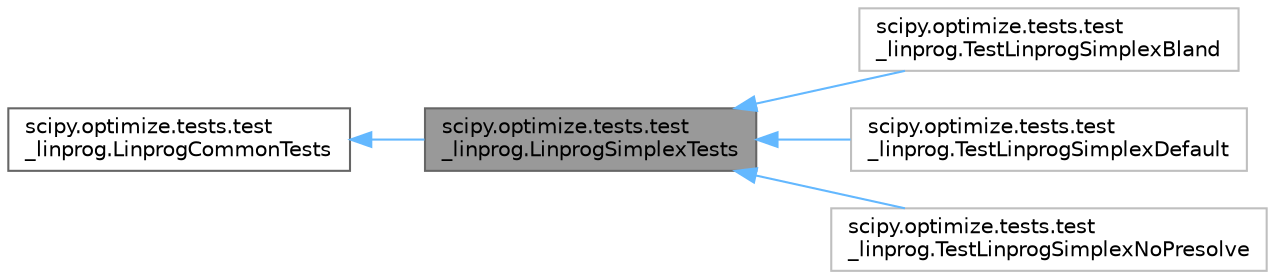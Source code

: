 digraph "scipy.optimize.tests.test_linprog.LinprogSimplexTests"
{
 // LATEX_PDF_SIZE
  bgcolor="transparent";
  edge [fontname=Helvetica,fontsize=10,labelfontname=Helvetica,labelfontsize=10];
  node [fontname=Helvetica,fontsize=10,shape=box,height=0.2,width=0.4];
  rankdir="LR";
  Node1 [id="Node000001",label="scipy.optimize.tests.test\l_linprog.LinprogSimplexTests",height=0.2,width=0.4,color="gray40", fillcolor="grey60", style="filled", fontcolor="black",tooltip=" "];
  Node2 -> Node1 [id="edge1_Node000001_Node000002",dir="back",color="steelblue1",style="solid",tooltip=" "];
  Node2 [id="Node000002",label="scipy.optimize.tests.test\l_linprog.LinprogCommonTests",height=0.2,width=0.4,color="gray40", fillcolor="white", style="filled",URL="$d8/d54/classscipy_1_1optimize_1_1tests_1_1test__linprog_1_1LinprogCommonTests.html",tooltip="Common Tests #."];
  Node1 -> Node3 [id="edge2_Node000001_Node000003",dir="back",color="steelblue1",style="solid",tooltip=" "];
  Node3 [id="Node000003",label="scipy.optimize.tests.test\l_linprog.TestLinprogSimplexBland",height=0.2,width=0.4,color="grey75", fillcolor="white", style="filled",URL="$d1/d8c/classscipy_1_1optimize_1_1tests_1_1test__linprog_1_1TestLinprogSimplexBland.html",tooltip=" "];
  Node1 -> Node4 [id="edge3_Node000001_Node000004",dir="back",color="steelblue1",style="solid",tooltip=" "];
  Node4 [id="Node000004",label="scipy.optimize.tests.test\l_linprog.TestLinprogSimplexDefault",height=0.2,width=0.4,color="grey75", fillcolor="white", style="filled",URL="$da/d94/classscipy_1_1optimize_1_1tests_1_1test__linprog_1_1TestLinprogSimplexDefault.html",tooltip=" "];
  Node1 -> Node5 [id="edge4_Node000001_Node000005",dir="back",color="steelblue1",style="solid",tooltip=" "];
  Node5 [id="Node000005",label="scipy.optimize.tests.test\l_linprog.TestLinprogSimplexNoPresolve",height=0.2,width=0.4,color="grey75", fillcolor="white", style="filled",URL="$d5/de5/classscipy_1_1optimize_1_1tests_1_1test__linprog_1_1TestLinprogSimplexNoPresolve.html",tooltip=" "];
}
